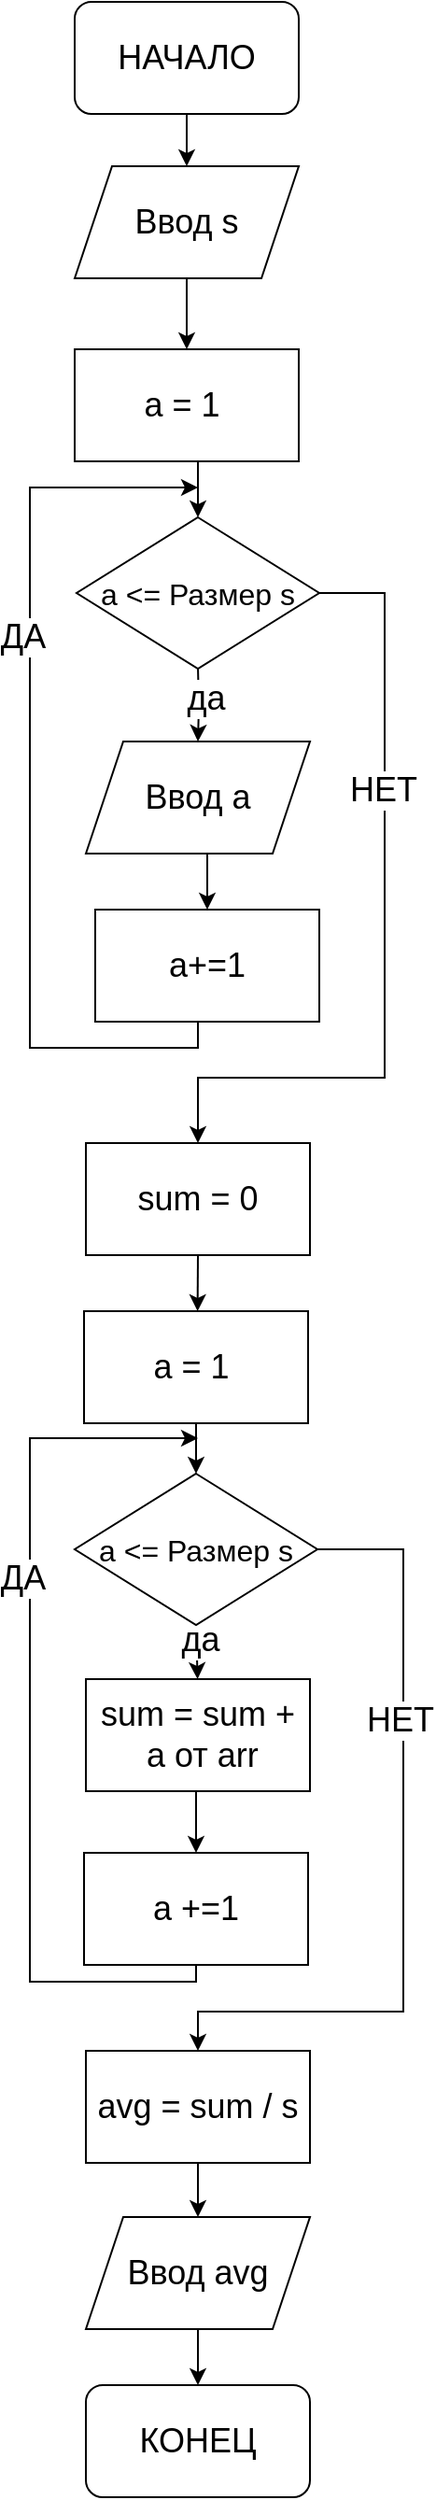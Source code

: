 <mxfile version="22.1.7" type="device">
  <diagram name="Страница — 1" id="9HU9LUgT73UyrHzqDuFJ">
    <mxGraphModel dx="698" dy="376" grid="1" gridSize="10" guides="1" tooltips="1" connect="1" arrows="1" fold="1" page="1" pageScale="1" pageWidth="827" pageHeight="1169" math="0" shadow="0">
      <root>
        <mxCell id="0" />
        <mxCell id="1" parent="0" />
        <mxCell id="X51lbvxlshLhDIivk5bO-79" style="edgeStyle=orthogonalEdgeStyle;rounded=0;orthogonalLoop=1;jettySize=auto;html=1;exitX=0.5;exitY=1;exitDx=0;exitDy=0;entryX=0.5;entryY=0;entryDx=0;entryDy=0;fontSize=18;" parent="1" source="X51lbvxlshLhDIivk5bO-2" target="X51lbvxlshLhDIivk5bO-4" edge="1">
          <mxGeometry relative="1" as="geometry" />
        </mxCell>
        <mxCell id="X51lbvxlshLhDIivk5bO-2" value="&lt;font style=&quot;font-size: 18px;&quot;&gt;НАЧАЛО&lt;/font&gt;" style="rounded=1;whiteSpace=wrap;html=1;fontSize=18;" parent="1" vertex="1">
          <mxGeometry x="344" y="30" width="120" height="60" as="geometry" />
        </mxCell>
        <mxCell id="X51lbvxlshLhDIivk5bO-80" style="edgeStyle=orthogonalEdgeStyle;rounded=0;orthogonalLoop=1;jettySize=auto;html=1;exitX=0.5;exitY=1;exitDx=0;exitDy=0;entryX=0.5;entryY=0;entryDx=0;entryDy=0;fontSize=18;" parent="1" source="X51lbvxlshLhDIivk5bO-4" target="X51lbvxlshLhDIivk5bO-23" edge="1">
          <mxGeometry relative="1" as="geometry" />
        </mxCell>
        <mxCell id="X51lbvxlshLhDIivk5bO-4" value="&lt;font style=&quot;font-size: 18px;&quot;&gt;Ввод s&lt;/font&gt;" style="shape=parallelogram;perimeter=parallelogramPerimeter;whiteSpace=wrap;html=1;fixedSize=1;fontSize=18;" parent="1" vertex="1">
          <mxGeometry x="344" y="118" width="120" height="60" as="geometry" />
        </mxCell>
        <mxCell id="X51lbvxlshLhDIivk5bO-5" style="edgeStyle=orthogonalEdgeStyle;rounded=0;orthogonalLoop=1;jettySize=auto;html=1;exitX=0.5;exitY=1;exitDx=0;exitDy=0;entryX=0.5;entryY=0;entryDx=0;entryDy=0;fontSize=18;" parent="1" target="X51lbvxlshLhDIivk5bO-10" edge="1">
          <mxGeometry relative="1" as="geometry">
            <mxPoint x="410" y="386" as="sourcePoint" />
          </mxGeometry>
        </mxCell>
        <mxCell id="X51lbvxlshLhDIivk5bO-78" value="&lt;font style=&quot;font-size: 18px;&quot;&gt;да&lt;/font&gt;" style="edgeLabel;html=1;align=center;verticalAlign=middle;resizable=0;points=[];fontSize=18;" parent="X51lbvxlshLhDIivk5bO-5" vertex="1" connectable="0">
          <mxGeometry x="-0.149" y="3" relative="1" as="geometry">
            <mxPoint as="offset" />
          </mxGeometry>
        </mxCell>
        <mxCell id="X51lbvxlshLhDIivk5bO-8" value="&lt;font style=&quot;font-size: 18px;&quot;&gt;КОНЕЦ&lt;/font&gt;" style="rounded=1;whiteSpace=wrap;html=1;fontSize=18;" parent="1" vertex="1">
          <mxGeometry x="350" y="1306" width="120" height="60" as="geometry" />
        </mxCell>
        <mxCell id="X51lbvxlshLhDIivk5bO-66" style="edgeStyle=orthogonalEdgeStyle;rounded=0;orthogonalLoop=1;jettySize=auto;html=1;exitX=1;exitY=0.5;exitDx=0;exitDy=0;entryX=0.5;entryY=0;entryDx=0;entryDy=0;fontSize=18;" parent="1" source="X51lbvxlshLhDIivk5bO-22" target="X51lbvxlshLhDIivk5bO-16" edge="1">
          <mxGeometry relative="1" as="geometry">
            <mxPoint x="490" y="516" as="targetPoint" />
            <Array as="points">
              <mxPoint x="510" y="346" />
              <mxPoint x="510" y="606" />
              <mxPoint x="410" y="606" />
            </Array>
          </mxGeometry>
        </mxCell>
        <mxCell id="X51lbvxlshLhDIivk5bO-67" value="&lt;font style=&quot;font-size: 18px;&quot;&gt;НЕТ&lt;/font&gt;" style="edgeLabel;html=1;align=center;verticalAlign=middle;resizable=0;points=[];fontSize=18;" parent="X51lbvxlshLhDIivk5bO-66" vertex="1" connectable="0">
          <mxGeometry x="-0.348" y="-1" relative="1" as="geometry">
            <mxPoint as="offset" />
          </mxGeometry>
        </mxCell>
        <mxCell id="X51lbvxlshLhDIivk5bO-75" style="edgeStyle=orthogonalEdgeStyle;rounded=0;orthogonalLoop=1;jettySize=auto;html=1;exitX=0.5;exitY=1;exitDx=0;exitDy=0;entryX=0.5;entryY=0;entryDx=0;entryDy=0;fontSize=18;" parent="1" source="X51lbvxlshLhDIivk5bO-10" target="X51lbvxlshLhDIivk5bO-74" edge="1">
          <mxGeometry relative="1" as="geometry" />
        </mxCell>
        <mxCell id="X51lbvxlshLhDIivk5bO-10" value="&lt;font style=&quot;font-size: 18px;&quot;&gt;Ввод a&lt;/font&gt;" style="shape=parallelogram;perimeter=parallelogramPerimeter;whiteSpace=wrap;html=1;fixedSize=1;fontSize=18;" parent="1" vertex="1">
          <mxGeometry x="350" y="426" width="120" height="60" as="geometry" />
        </mxCell>
        <mxCell id="X51lbvxlshLhDIivk5bO-11" style="edgeStyle=orthogonalEdgeStyle;rounded=0;orthogonalLoop=1;jettySize=auto;html=1;exitX=0.5;exitY=1;exitDx=0;exitDy=0;fontSize=18;" parent="1" edge="1">
          <mxGeometry relative="1" as="geometry">
            <mxPoint x="409.81" y="731" as="targetPoint" />
            <mxPoint x="410" y="701" as="sourcePoint" />
          </mxGeometry>
        </mxCell>
        <mxCell id="X51lbvxlshLhDIivk5bO-12" style="edgeStyle=orthogonalEdgeStyle;rounded=0;orthogonalLoop=1;jettySize=auto;html=1;exitX=0.5;exitY=1;exitDx=0;exitDy=0;fontSize=18;" parent="1" edge="1">
          <mxGeometry relative="1" as="geometry">
            <mxPoint x="409.81" y="928" as="targetPoint" />
            <mxPoint x="409" y="898" as="sourcePoint" />
          </mxGeometry>
        </mxCell>
        <mxCell id="X51lbvxlshLhDIivk5bO-77" value="&lt;font style=&quot;font-size: 18px;&quot;&gt;да&lt;/font&gt;" style="edgeLabel;html=1;align=center;verticalAlign=middle;resizable=0;points=[];fontSize=18;" parent="X51lbvxlshLhDIivk5bO-12" vertex="1" connectable="0">
          <mxGeometry x="-0.353" y="1" relative="1" as="geometry">
            <mxPoint as="offset" />
          </mxGeometry>
        </mxCell>
        <mxCell id="X51lbvxlshLhDIivk5bO-15" style="edgeStyle=orthogonalEdgeStyle;rounded=0;orthogonalLoop=1;jettySize=auto;html=1;exitX=0.5;exitY=1;exitDx=0;exitDy=0;fontSize=18;" parent="1" edge="1">
          <mxGeometry relative="1" as="geometry">
            <mxPoint x="410" y="799" as="targetPoint" />
            <mxPoint x="409" y="1080" as="sourcePoint" />
            <Array as="points">
              <mxPoint x="409" y="1090" />
              <mxPoint x="320" y="1090" />
              <mxPoint x="320" y="799" />
              <mxPoint x="409" y="799" />
            </Array>
          </mxGeometry>
        </mxCell>
        <mxCell id="X51lbvxlshLhDIivk5bO-48" value="&lt;span style=&quot;font-size: 18px;&quot;&gt;ДА&lt;/span&gt;" style="edgeLabel;html=1;align=center;verticalAlign=middle;resizable=0;points=[];fontSize=18;" parent="X51lbvxlshLhDIivk5bO-15" vertex="1" connectable="0">
          <mxGeometry x="0.28" y="4" relative="1" as="geometry">
            <mxPoint y="-8" as="offset" />
          </mxGeometry>
        </mxCell>
        <mxCell id="X51lbvxlshLhDIivk5bO-16" value="&lt;font style=&quot;font-size: 18px;&quot;&gt;sum = 0&lt;/font&gt;" style="rounded=0;whiteSpace=wrap;html=1;fontSize=18;" parent="1" vertex="1">
          <mxGeometry x="350" y="641" width="120" height="60" as="geometry" />
        </mxCell>
        <mxCell id="X51lbvxlshLhDIivk5bO-68" style="edgeStyle=orthogonalEdgeStyle;rounded=0;orthogonalLoop=1;jettySize=auto;html=1;exitX=1;exitY=0.5;exitDx=0;exitDy=0;entryX=0.5;entryY=0;entryDx=0;entryDy=0;fontSize=18;" parent="1" source="X51lbvxlshLhDIivk5bO-60" target="X51lbvxlshLhDIivk5bO-19" edge="1">
          <mxGeometry relative="1" as="geometry">
            <mxPoint x="510" y="1028" as="targetPoint" />
            <Array as="points">
              <mxPoint x="520" y="858" />
              <mxPoint x="520" y="1106" />
              <mxPoint x="410" y="1106" />
            </Array>
          </mxGeometry>
        </mxCell>
        <mxCell id="X51lbvxlshLhDIivk5bO-69" value="&lt;font style=&quot;font-size: 18px;&quot;&gt;НЕТ&lt;/font&gt;" style="edgeLabel;html=1;align=center;verticalAlign=middle;resizable=0;points=[];fontSize=18;" parent="X51lbvxlshLhDIivk5bO-68" vertex="1" connectable="0">
          <mxGeometry x="-0.352" y="-2" relative="1" as="geometry">
            <mxPoint as="offset" />
          </mxGeometry>
        </mxCell>
        <mxCell id="X51lbvxlshLhDIivk5bO-73" style="edgeStyle=orthogonalEdgeStyle;rounded=0;orthogonalLoop=1;jettySize=auto;html=1;exitX=0.5;exitY=1;exitDx=0;exitDy=0;entryX=0.5;entryY=0;entryDx=0;entryDy=0;fontSize=18;" parent="1" source="X51lbvxlshLhDIivk5bO-17" target="X51lbvxlshLhDIivk5bO-72" edge="1">
          <mxGeometry relative="1" as="geometry" />
        </mxCell>
        <mxCell id="X51lbvxlshLhDIivk5bO-17" value="&lt;font style=&quot;font-size: 18px;&quot;&gt;sum = sum +&lt;br style=&quot;font-size: 18px;&quot;&gt;&amp;nbsp;a от arr&lt;/font&gt;" style="rounded=0;whiteSpace=wrap;html=1;fontSize=18;" parent="1" vertex="1">
          <mxGeometry x="350" y="928" width="120" height="60" as="geometry" />
        </mxCell>
        <mxCell id="X51lbvxlshLhDIivk5bO-18" style="edgeStyle=orthogonalEdgeStyle;rounded=0;orthogonalLoop=1;jettySize=auto;html=1;exitX=0.5;exitY=1;exitDx=0;exitDy=0;fontSize=18;" parent="1" source="X51lbvxlshLhDIivk5bO-19" target="X51lbvxlshLhDIivk5bO-21" edge="1">
          <mxGeometry relative="1" as="geometry" />
        </mxCell>
        <mxCell id="X51lbvxlshLhDIivk5bO-19" value="&lt;font style=&quot;font-size: 18px;&quot;&gt;avg = sum / s&lt;/font&gt;" style="rounded=0;whiteSpace=wrap;html=1;fontSize=18;" parent="1" vertex="1">
          <mxGeometry x="350" y="1127" width="120" height="60" as="geometry" />
        </mxCell>
        <mxCell id="X51lbvxlshLhDIivk5bO-20" style="edgeStyle=orthogonalEdgeStyle;rounded=0;orthogonalLoop=1;jettySize=auto;html=1;exitX=0.5;exitY=1;exitDx=0;exitDy=0;entryX=0.5;entryY=0;entryDx=0;entryDy=0;fontSize=18;" parent="1" source="X51lbvxlshLhDIivk5bO-21" target="X51lbvxlshLhDIivk5bO-8" edge="1">
          <mxGeometry relative="1" as="geometry" />
        </mxCell>
        <mxCell id="X51lbvxlshLhDIivk5bO-21" value="&lt;font style=&quot;font-size: 18px;&quot;&gt;Ввод avg&lt;/font&gt;" style="shape=parallelogram;perimeter=parallelogramPerimeter;whiteSpace=wrap;html=1;fixedSize=1;fontSize=18;" parent="1" vertex="1">
          <mxGeometry x="350" y="1216" width="120" height="60" as="geometry" />
        </mxCell>
        <mxCell id="X51lbvxlshLhDIivk5bO-22" value="&lt;font style=&quot;font-size: 16px;&quot;&gt;a &amp;lt;= Размер s&lt;/font&gt;" style="rhombus;whiteSpace=wrap;html=1;fontSize=18;" parent="1" vertex="1">
          <mxGeometry x="345" y="306" width="130" height="81" as="geometry" />
        </mxCell>
        <mxCell id="X51lbvxlshLhDIivk5bO-41" style="edgeStyle=orthogonalEdgeStyle;rounded=0;orthogonalLoop=1;jettySize=auto;html=1;exitX=0.5;exitY=1;exitDx=0;exitDy=0;entryX=0.5;entryY=0;entryDx=0;entryDy=0;fontSize=18;" parent="1" source="X51lbvxlshLhDIivk5bO-23" target="X51lbvxlshLhDIivk5bO-22" edge="1">
          <mxGeometry relative="1" as="geometry" />
        </mxCell>
        <mxCell id="X51lbvxlshLhDIivk5bO-23" value="&lt;font style=&quot;font-size: 18px;&quot;&gt;a = 1&amp;nbsp;&lt;/font&gt;" style="rounded=0;whiteSpace=wrap;html=1;fontSize=18;" parent="1" vertex="1">
          <mxGeometry x="344" y="216" width="120" height="60" as="geometry" />
        </mxCell>
        <mxCell id="X51lbvxlshLhDIivk5bO-60" value="&lt;font style=&quot;font-size: 16px;&quot;&gt;a &amp;lt;= Размер s&lt;/font&gt;" style="rhombus;whiteSpace=wrap;html=1;fontSize=18;" parent="1" vertex="1">
          <mxGeometry x="344" y="818" width="130" height="81" as="geometry" />
        </mxCell>
        <mxCell id="X51lbvxlshLhDIivk5bO-70" value="&lt;font style=&quot;font-size: 18px;&quot;&gt;a = 1&amp;nbsp;&lt;/font&gt;" style="rounded=0;whiteSpace=wrap;html=1;fontSize=18;" parent="1" vertex="1">
          <mxGeometry x="349" y="731" width="120" height="60" as="geometry" />
        </mxCell>
        <mxCell id="X51lbvxlshLhDIivk5bO-71" value="" style="endArrow=classic;html=1;rounded=0;exitX=0.5;exitY=1;exitDx=0;exitDy=0;entryX=0.5;entryY=0;entryDx=0;entryDy=0;fontSize=18;" parent="1" source="X51lbvxlshLhDIivk5bO-70" target="X51lbvxlshLhDIivk5bO-60" edge="1">
          <mxGeometry width="50" height="50" relative="1" as="geometry">
            <mxPoint x="490" y="991" as="sourcePoint" />
            <mxPoint x="540" y="941" as="targetPoint" />
          </mxGeometry>
        </mxCell>
        <mxCell id="X51lbvxlshLhDIivk5bO-72" value="a +=1" style="rounded=0;whiteSpace=wrap;html=1;fontSize=18;" parent="1" vertex="1">
          <mxGeometry x="349" y="1021" width="120" height="60" as="geometry" />
        </mxCell>
        <mxCell id="X51lbvxlshLhDIivk5bO-74" value="&lt;span style=&quot;font-size: 18px;&quot;&gt;a+=1&lt;/span&gt;" style="rounded=0;whiteSpace=wrap;html=1;fontSize=18;" parent="1" vertex="1">
          <mxGeometry x="355" y="516" width="120" height="60" as="geometry" />
        </mxCell>
        <mxCell id="X51lbvxlshLhDIivk5bO-83" style="edgeStyle=orthogonalEdgeStyle;rounded=0;orthogonalLoop=1;jettySize=auto;html=1;fontSize=18;" parent="1" edge="1">
          <mxGeometry relative="1" as="geometry">
            <mxPoint x="410" y="290" as="targetPoint" />
            <mxPoint x="410" y="576" as="sourcePoint" />
            <Array as="points">
              <mxPoint x="410" y="590" />
              <mxPoint x="320" y="590" />
              <mxPoint x="320" y="290" />
              <mxPoint x="410" y="290" />
            </Array>
          </mxGeometry>
        </mxCell>
        <mxCell id="X51lbvxlshLhDIivk5bO-84" value="&lt;span style=&quot;font-size: 18px;&quot;&gt;ДА&lt;/span&gt;" style="edgeLabel;html=1;align=center;verticalAlign=middle;resizable=0;points=[];fontSize=18;" parent="X51lbvxlshLhDIivk5bO-83" vertex="1" connectable="0">
          <mxGeometry x="0.28" y="4" relative="1" as="geometry">
            <mxPoint y="-8" as="offset" />
          </mxGeometry>
        </mxCell>
      </root>
    </mxGraphModel>
  </diagram>
</mxfile>
